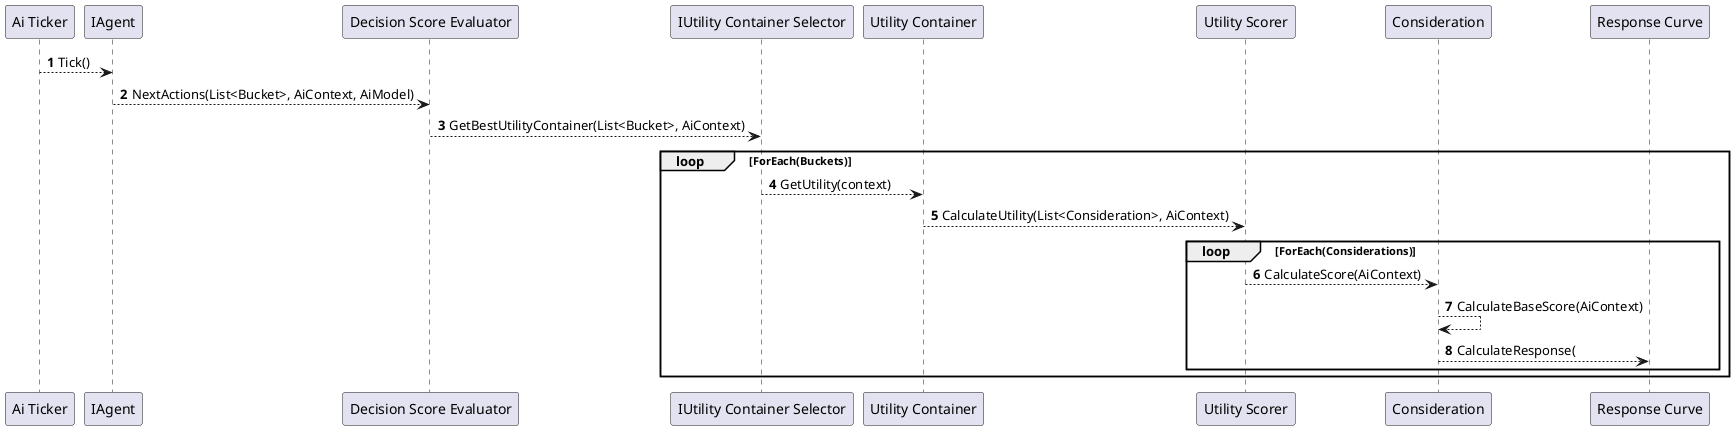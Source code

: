 ﻿@startuml

autonumber

participant "Ai Ticker" as aiTicker
participant "IAgent" as iAgent
participant "Decision Score Evaluator" as DSE
participant "IUtility Container Selector" as UCS
participant "Utility Container" as UC
participant "Utility Scorer" as US
participant "Consideration" as consideration
participant "Response Curve" as rC



aiTicker --> iAgent: Tick()
iAgent --> DSE: NextActions(List<Bucket>, AiContext, AiModel)
DSE --> UCS: GetBestUtilityContainer(List<Bucket>, AiContext)
loop ForEach(Buckets)
    UCS --> UC: GetUtility(context)
    UC --> US: CalculateUtility(List<Consideration>, AiContext)
    loop ForEach(Considerations)
        US --> consideration: CalculateScore(AiContext)
        consideration --> consideration: CalculateBaseScore(AiContext)
        consideration --> rC: CalculateResponse(
'        NOT COmPLETE

        end
    end

'UCS --> DSE: Best Bucket
'
'alt no bucket found
'
'UCS --> DSE: Best Bucket
'
'
'else Bucket found 
'UCS --> DSE: Best Bucket
'UCS --> DSE: Best Bucket
'end


@enduml
